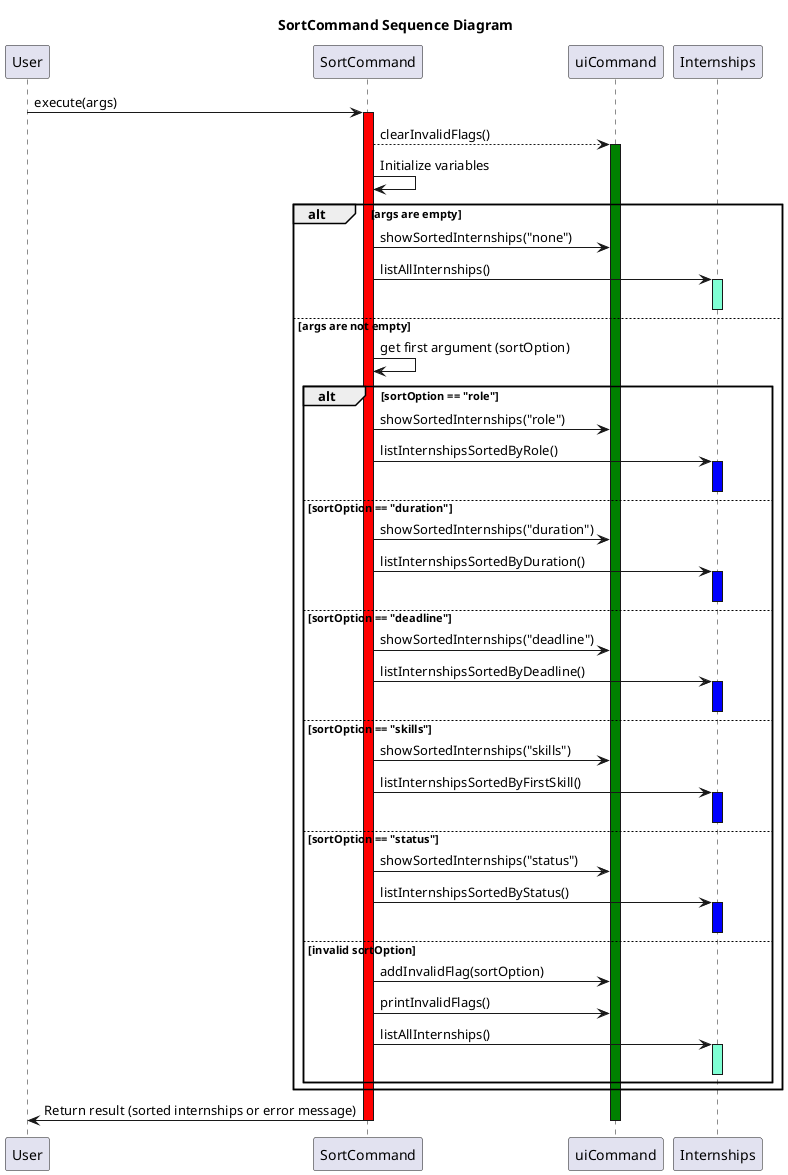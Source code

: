 @startuml
title SortCommand Sequence Diagram

participant User
participant SortCommand
participant uiCommand
participant Internships

User->SortCommand: execute(args)
activate SortCommand #red
SortCommand --> uiCommand: clearInvalidFlags()
activate uiCommand #green
SortCommand -> SortCommand : Initialize variables

alt args are empty
    SortCommand -> uiCommand: showSortedInternships("none")
    SortCommand -> Internships: listAllInternships()
    activate Internships #aquamarine
    deactivate Internships
else args are not empty
    SortCommand -> SortCommand : get first argument (sortOption)

    alt sortOption == "role"
        SortCommand -> uiCommand: showSortedInternships("role")
        SortCommand -> Internships: listInternshipsSortedByRole()
        activate Internships #blue
        deactivate Internships

    else sortOption == "duration"
        SortCommand -> uiCommand: showSortedInternships("duration")
        SortCommand -> Internships: listInternshipsSortedByDuration()
        activate Internships #blue
        deactivate Internships

    else sortOption == "deadline"
        SortCommand -> uiCommand: showSortedInternships("deadline")
        SortCommand -> Internships: listInternshipsSortedByDeadline()
        activate Internships #blue
        deactivate Internships

    else sortOption == "skills"
        SortCommand -> uiCommand: showSortedInternships("skills")
        SortCommand -> Internships: listInternshipsSortedByFirstSkill()
        activate Internships #blue
        deactivate Internships

    else sortOption == "status"
        SortCommand -> uiCommand: showSortedInternships("status")
        SortCommand -> Internships: listInternshipsSortedByStatus()
        activate Internships #blue
        deactivate Internships

    else invalid sortOption
        SortCommand -> uiCommand: addInvalidFlag(sortOption)
        SortCommand -> uiCommand: printInvalidFlags()
        SortCommand -> Internships: listAllInternships()
        activate Internships #aquamarine
        deactivate Internships
    end
end

SortCommand -> User: Return result (sorted internships or error message)
deactivate uiCommand
deactivate SortCommand

@enduml